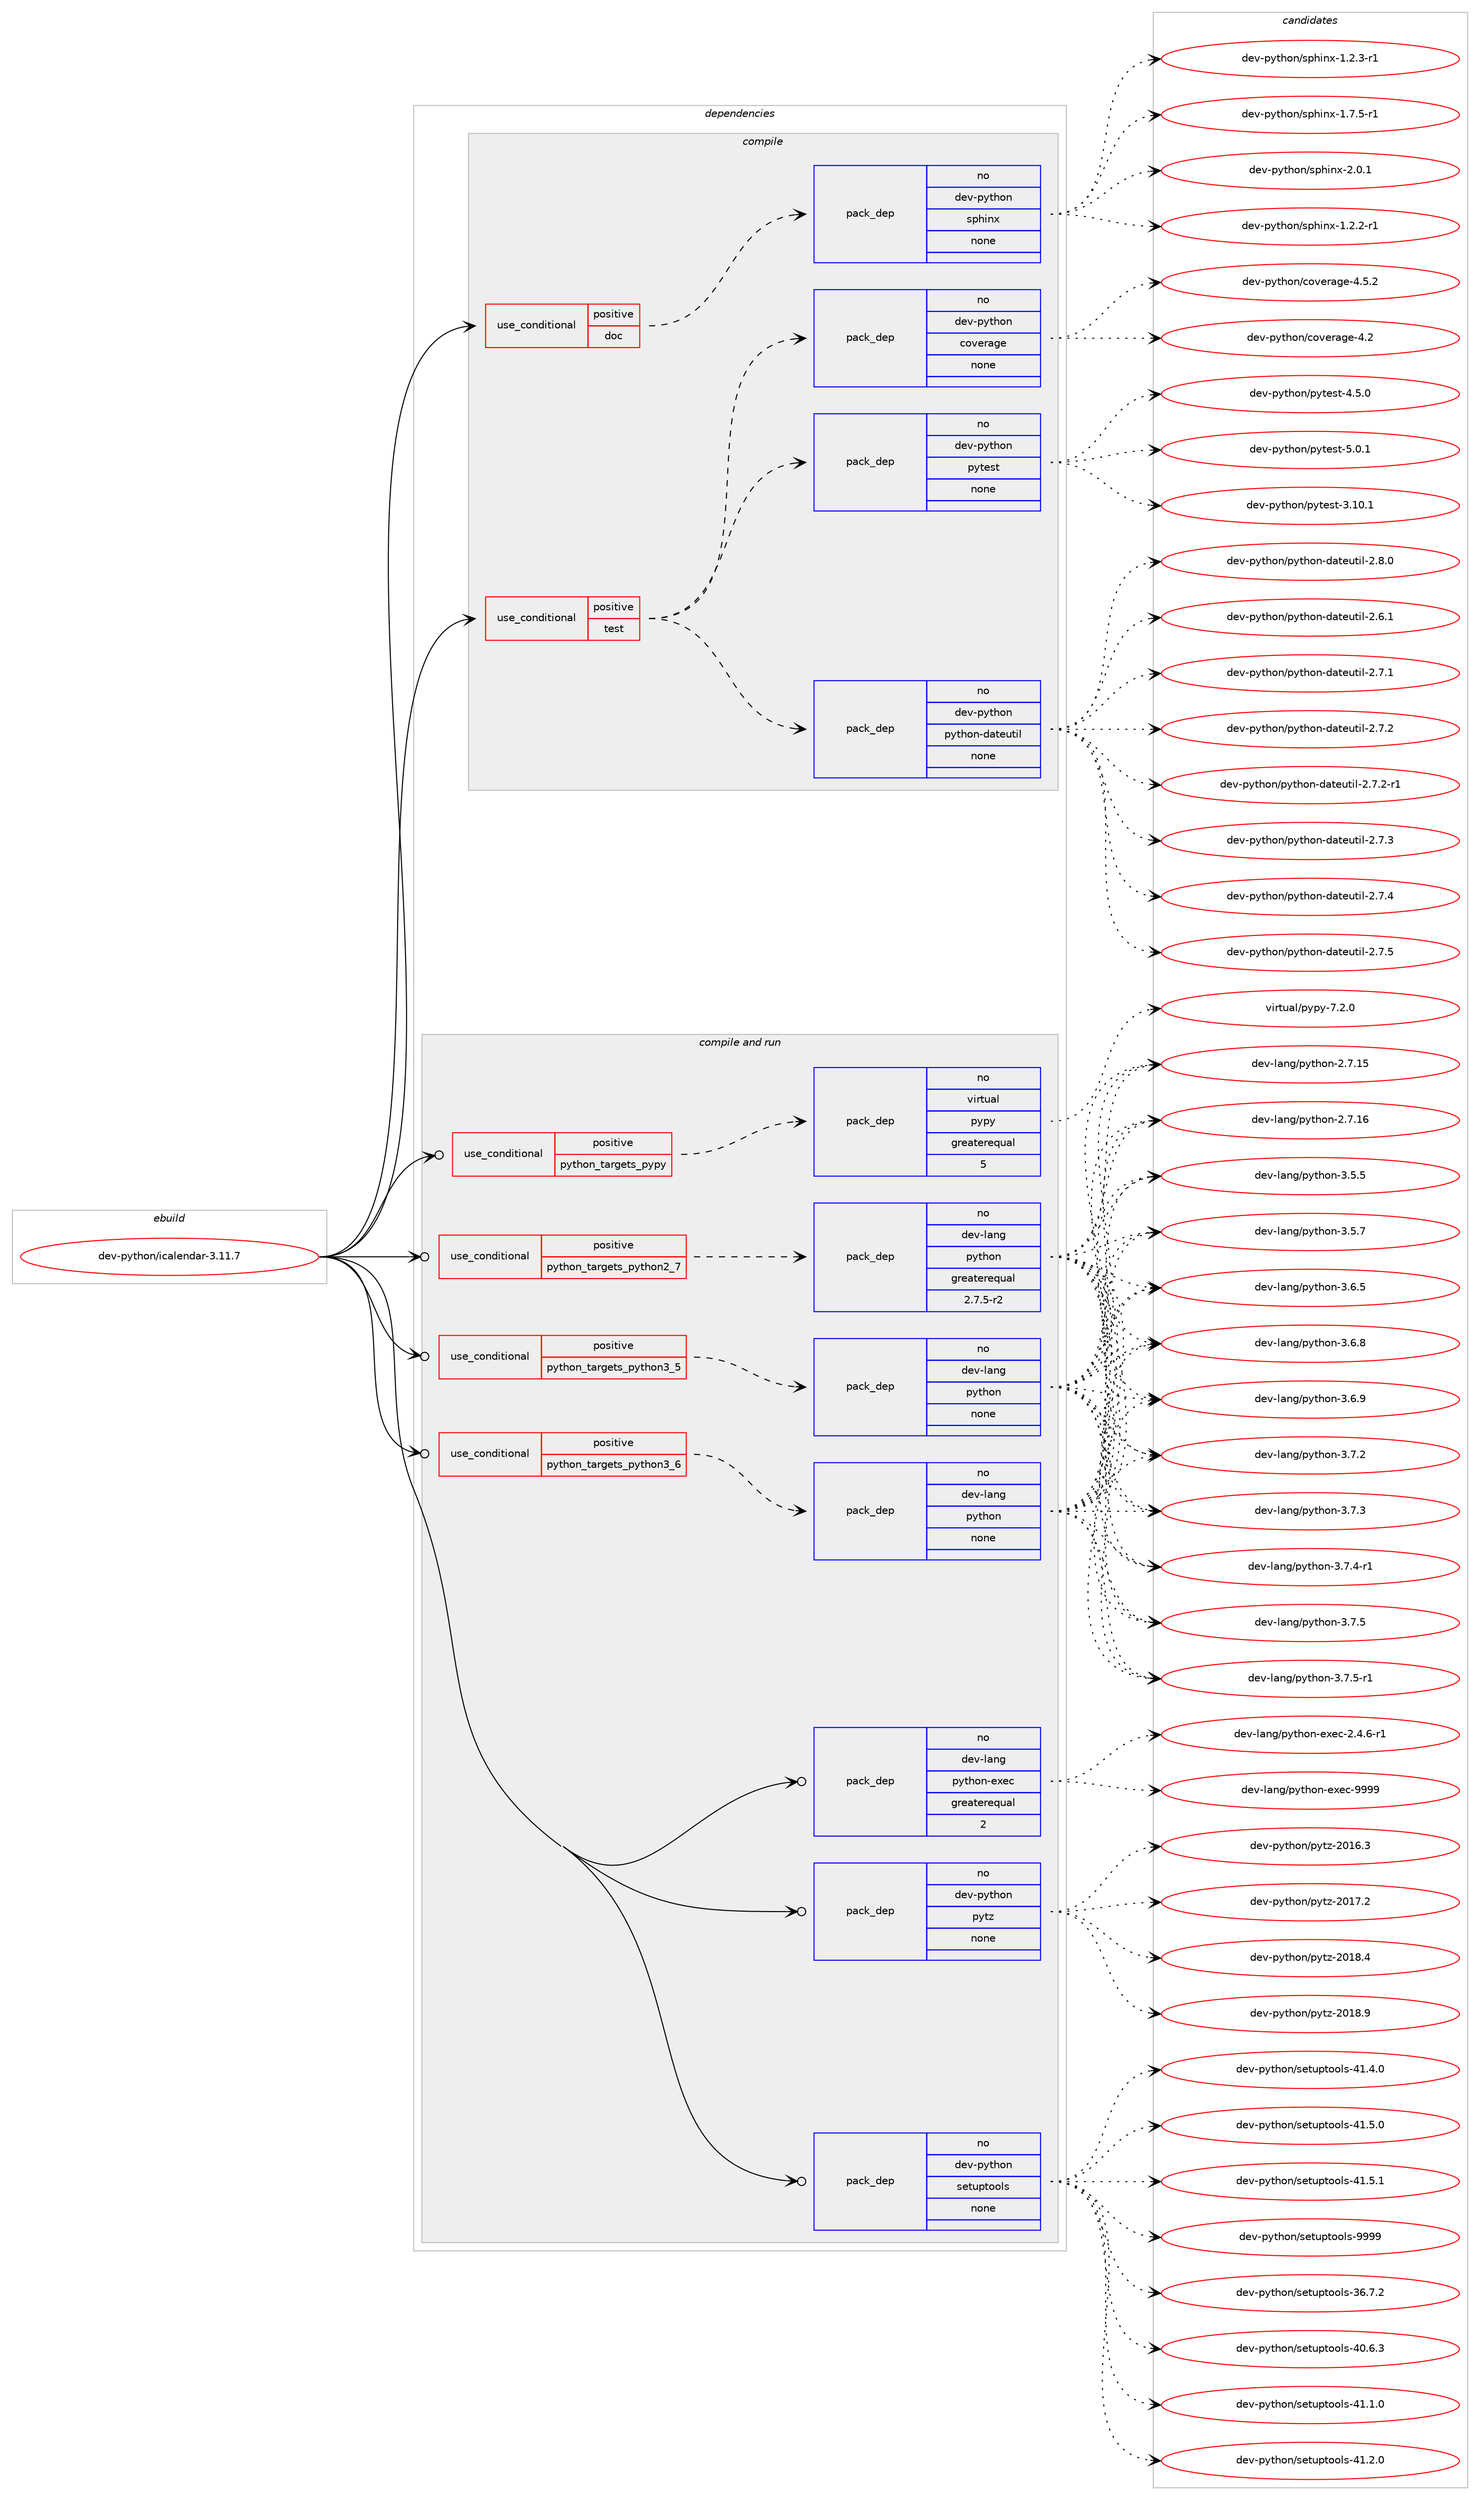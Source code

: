 digraph prolog {

# *************
# Graph options
# *************

newrank=true;
concentrate=true;
compound=true;
graph [rankdir=LR,fontname=Helvetica,fontsize=10,ranksep=1.5];#, ranksep=2.5, nodesep=0.2];
edge  [arrowhead=vee];
node  [fontname=Helvetica,fontsize=10];

# **********
# The ebuild
# **********

subgraph cluster_leftcol {
color=gray;
rank=same;
label=<<i>ebuild</i>>;
id [label="dev-python/icalendar-3.11.7", color=red, width=4, href="../dev-python/icalendar-3.11.7.svg"];
}

# ****************
# The dependencies
# ****************

subgraph cluster_midcol {
color=gray;
label=<<i>dependencies</i>>;
subgraph cluster_compile {
fillcolor="#eeeeee";
style=filled;
label=<<i>compile</i>>;
subgraph cond140714 {
dependency609052 [label=<<TABLE BORDER="0" CELLBORDER="1" CELLSPACING="0" CELLPADDING="4"><TR><TD ROWSPAN="3" CELLPADDING="10">use_conditional</TD></TR><TR><TD>positive</TD></TR><TR><TD>doc</TD></TR></TABLE>>, shape=none, color=red];
subgraph pack456539 {
dependency609053 [label=<<TABLE BORDER="0" CELLBORDER="1" CELLSPACING="0" CELLPADDING="4" WIDTH="220"><TR><TD ROWSPAN="6" CELLPADDING="30">pack_dep</TD></TR><TR><TD WIDTH="110">no</TD></TR><TR><TD>dev-python</TD></TR><TR><TD>sphinx</TD></TR><TR><TD>none</TD></TR><TR><TD></TD></TR></TABLE>>, shape=none, color=blue];
}
dependency609052:e -> dependency609053:w [weight=20,style="dashed",arrowhead="vee"];
}
id:e -> dependency609052:w [weight=20,style="solid",arrowhead="vee"];
subgraph cond140715 {
dependency609054 [label=<<TABLE BORDER="0" CELLBORDER="1" CELLSPACING="0" CELLPADDING="4"><TR><TD ROWSPAN="3" CELLPADDING="10">use_conditional</TD></TR><TR><TD>positive</TD></TR><TR><TD>test</TD></TR></TABLE>>, shape=none, color=red];
subgraph pack456540 {
dependency609055 [label=<<TABLE BORDER="0" CELLBORDER="1" CELLSPACING="0" CELLPADDING="4" WIDTH="220"><TR><TD ROWSPAN="6" CELLPADDING="30">pack_dep</TD></TR><TR><TD WIDTH="110">no</TD></TR><TR><TD>dev-python</TD></TR><TR><TD>python-dateutil</TD></TR><TR><TD>none</TD></TR><TR><TD></TD></TR></TABLE>>, shape=none, color=blue];
}
dependency609054:e -> dependency609055:w [weight=20,style="dashed",arrowhead="vee"];
subgraph pack456541 {
dependency609056 [label=<<TABLE BORDER="0" CELLBORDER="1" CELLSPACING="0" CELLPADDING="4" WIDTH="220"><TR><TD ROWSPAN="6" CELLPADDING="30">pack_dep</TD></TR><TR><TD WIDTH="110">no</TD></TR><TR><TD>dev-python</TD></TR><TR><TD>pytest</TD></TR><TR><TD>none</TD></TR><TR><TD></TD></TR></TABLE>>, shape=none, color=blue];
}
dependency609054:e -> dependency609056:w [weight=20,style="dashed",arrowhead="vee"];
subgraph pack456542 {
dependency609057 [label=<<TABLE BORDER="0" CELLBORDER="1" CELLSPACING="0" CELLPADDING="4" WIDTH="220"><TR><TD ROWSPAN="6" CELLPADDING="30">pack_dep</TD></TR><TR><TD WIDTH="110">no</TD></TR><TR><TD>dev-python</TD></TR><TR><TD>coverage</TD></TR><TR><TD>none</TD></TR><TR><TD></TD></TR></TABLE>>, shape=none, color=blue];
}
dependency609054:e -> dependency609057:w [weight=20,style="dashed",arrowhead="vee"];
}
id:e -> dependency609054:w [weight=20,style="solid",arrowhead="vee"];
}
subgraph cluster_compileandrun {
fillcolor="#eeeeee";
style=filled;
label=<<i>compile and run</i>>;
subgraph cond140716 {
dependency609058 [label=<<TABLE BORDER="0" CELLBORDER="1" CELLSPACING="0" CELLPADDING="4"><TR><TD ROWSPAN="3" CELLPADDING="10">use_conditional</TD></TR><TR><TD>positive</TD></TR><TR><TD>python_targets_pypy</TD></TR></TABLE>>, shape=none, color=red];
subgraph pack456543 {
dependency609059 [label=<<TABLE BORDER="0" CELLBORDER="1" CELLSPACING="0" CELLPADDING="4" WIDTH="220"><TR><TD ROWSPAN="6" CELLPADDING="30">pack_dep</TD></TR><TR><TD WIDTH="110">no</TD></TR><TR><TD>virtual</TD></TR><TR><TD>pypy</TD></TR><TR><TD>greaterequal</TD></TR><TR><TD>5</TD></TR></TABLE>>, shape=none, color=blue];
}
dependency609058:e -> dependency609059:w [weight=20,style="dashed",arrowhead="vee"];
}
id:e -> dependency609058:w [weight=20,style="solid",arrowhead="odotvee"];
subgraph cond140717 {
dependency609060 [label=<<TABLE BORDER="0" CELLBORDER="1" CELLSPACING="0" CELLPADDING="4"><TR><TD ROWSPAN="3" CELLPADDING="10">use_conditional</TD></TR><TR><TD>positive</TD></TR><TR><TD>python_targets_python2_7</TD></TR></TABLE>>, shape=none, color=red];
subgraph pack456544 {
dependency609061 [label=<<TABLE BORDER="0" CELLBORDER="1" CELLSPACING="0" CELLPADDING="4" WIDTH="220"><TR><TD ROWSPAN="6" CELLPADDING="30">pack_dep</TD></TR><TR><TD WIDTH="110">no</TD></TR><TR><TD>dev-lang</TD></TR><TR><TD>python</TD></TR><TR><TD>greaterequal</TD></TR><TR><TD>2.7.5-r2</TD></TR></TABLE>>, shape=none, color=blue];
}
dependency609060:e -> dependency609061:w [weight=20,style="dashed",arrowhead="vee"];
}
id:e -> dependency609060:w [weight=20,style="solid",arrowhead="odotvee"];
subgraph cond140718 {
dependency609062 [label=<<TABLE BORDER="0" CELLBORDER="1" CELLSPACING="0" CELLPADDING="4"><TR><TD ROWSPAN="3" CELLPADDING="10">use_conditional</TD></TR><TR><TD>positive</TD></TR><TR><TD>python_targets_python3_5</TD></TR></TABLE>>, shape=none, color=red];
subgraph pack456545 {
dependency609063 [label=<<TABLE BORDER="0" CELLBORDER="1" CELLSPACING="0" CELLPADDING="4" WIDTH="220"><TR><TD ROWSPAN="6" CELLPADDING="30">pack_dep</TD></TR><TR><TD WIDTH="110">no</TD></TR><TR><TD>dev-lang</TD></TR><TR><TD>python</TD></TR><TR><TD>none</TD></TR><TR><TD></TD></TR></TABLE>>, shape=none, color=blue];
}
dependency609062:e -> dependency609063:w [weight=20,style="dashed",arrowhead="vee"];
}
id:e -> dependency609062:w [weight=20,style="solid",arrowhead="odotvee"];
subgraph cond140719 {
dependency609064 [label=<<TABLE BORDER="0" CELLBORDER="1" CELLSPACING="0" CELLPADDING="4"><TR><TD ROWSPAN="3" CELLPADDING="10">use_conditional</TD></TR><TR><TD>positive</TD></TR><TR><TD>python_targets_python3_6</TD></TR></TABLE>>, shape=none, color=red];
subgraph pack456546 {
dependency609065 [label=<<TABLE BORDER="0" CELLBORDER="1" CELLSPACING="0" CELLPADDING="4" WIDTH="220"><TR><TD ROWSPAN="6" CELLPADDING="30">pack_dep</TD></TR><TR><TD WIDTH="110">no</TD></TR><TR><TD>dev-lang</TD></TR><TR><TD>python</TD></TR><TR><TD>none</TD></TR><TR><TD></TD></TR></TABLE>>, shape=none, color=blue];
}
dependency609064:e -> dependency609065:w [weight=20,style="dashed",arrowhead="vee"];
}
id:e -> dependency609064:w [weight=20,style="solid",arrowhead="odotvee"];
subgraph pack456547 {
dependency609066 [label=<<TABLE BORDER="0" CELLBORDER="1" CELLSPACING="0" CELLPADDING="4" WIDTH="220"><TR><TD ROWSPAN="6" CELLPADDING="30">pack_dep</TD></TR><TR><TD WIDTH="110">no</TD></TR><TR><TD>dev-lang</TD></TR><TR><TD>python-exec</TD></TR><TR><TD>greaterequal</TD></TR><TR><TD>2</TD></TR></TABLE>>, shape=none, color=blue];
}
id:e -> dependency609066:w [weight=20,style="solid",arrowhead="odotvee"];
subgraph pack456548 {
dependency609067 [label=<<TABLE BORDER="0" CELLBORDER="1" CELLSPACING="0" CELLPADDING="4" WIDTH="220"><TR><TD ROWSPAN="6" CELLPADDING="30">pack_dep</TD></TR><TR><TD WIDTH="110">no</TD></TR><TR><TD>dev-python</TD></TR><TR><TD>pytz</TD></TR><TR><TD>none</TD></TR><TR><TD></TD></TR></TABLE>>, shape=none, color=blue];
}
id:e -> dependency609067:w [weight=20,style="solid",arrowhead="odotvee"];
subgraph pack456549 {
dependency609068 [label=<<TABLE BORDER="0" CELLBORDER="1" CELLSPACING="0" CELLPADDING="4" WIDTH="220"><TR><TD ROWSPAN="6" CELLPADDING="30">pack_dep</TD></TR><TR><TD WIDTH="110">no</TD></TR><TR><TD>dev-python</TD></TR><TR><TD>setuptools</TD></TR><TR><TD>none</TD></TR><TR><TD></TD></TR></TABLE>>, shape=none, color=blue];
}
id:e -> dependency609068:w [weight=20,style="solid",arrowhead="odotvee"];
}
subgraph cluster_run {
fillcolor="#eeeeee";
style=filled;
label=<<i>run</i>>;
}
}

# **************
# The candidates
# **************

subgraph cluster_choices {
rank=same;
color=gray;
label=<<i>candidates</i>>;

subgraph choice456539 {
color=black;
nodesep=1;
choice10010111845112121116104111110471151121041051101204549465046504511449 [label="dev-python/sphinx-1.2.2-r1", color=red, width=4,href="../dev-python/sphinx-1.2.2-r1.svg"];
choice10010111845112121116104111110471151121041051101204549465046514511449 [label="dev-python/sphinx-1.2.3-r1", color=red, width=4,href="../dev-python/sphinx-1.2.3-r1.svg"];
choice10010111845112121116104111110471151121041051101204549465546534511449 [label="dev-python/sphinx-1.7.5-r1", color=red, width=4,href="../dev-python/sphinx-1.7.5-r1.svg"];
choice1001011184511212111610411111047115112104105110120455046484649 [label="dev-python/sphinx-2.0.1", color=red, width=4,href="../dev-python/sphinx-2.0.1.svg"];
dependency609053:e -> choice10010111845112121116104111110471151121041051101204549465046504511449:w [style=dotted,weight="100"];
dependency609053:e -> choice10010111845112121116104111110471151121041051101204549465046514511449:w [style=dotted,weight="100"];
dependency609053:e -> choice10010111845112121116104111110471151121041051101204549465546534511449:w [style=dotted,weight="100"];
dependency609053:e -> choice1001011184511212111610411111047115112104105110120455046484649:w [style=dotted,weight="100"];
}
subgraph choice456540 {
color=black;
nodesep=1;
choice10010111845112121116104111110471121211161041111104510097116101117116105108455046544649 [label="dev-python/python-dateutil-2.6.1", color=red, width=4,href="../dev-python/python-dateutil-2.6.1.svg"];
choice10010111845112121116104111110471121211161041111104510097116101117116105108455046554649 [label="dev-python/python-dateutil-2.7.1", color=red, width=4,href="../dev-python/python-dateutil-2.7.1.svg"];
choice10010111845112121116104111110471121211161041111104510097116101117116105108455046554650 [label="dev-python/python-dateutil-2.7.2", color=red, width=4,href="../dev-python/python-dateutil-2.7.2.svg"];
choice100101118451121211161041111104711212111610411111045100971161011171161051084550465546504511449 [label="dev-python/python-dateutil-2.7.2-r1", color=red, width=4,href="../dev-python/python-dateutil-2.7.2-r1.svg"];
choice10010111845112121116104111110471121211161041111104510097116101117116105108455046554651 [label="dev-python/python-dateutil-2.7.3", color=red, width=4,href="../dev-python/python-dateutil-2.7.3.svg"];
choice10010111845112121116104111110471121211161041111104510097116101117116105108455046554652 [label="dev-python/python-dateutil-2.7.4", color=red, width=4,href="../dev-python/python-dateutil-2.7.4.svg"];
choice10010111845112121116104111110471121211161041111104510097116101117116105108455046554653 [label="dev-python/python-dateutil-2.7.5", color=red, width=4,href="../dev-python/python-dateutil-2.7.5.svg"];
choice10010111845112121116104111110471121211161041111104510097116101117116105108455046564648 [label="dev-python/python-dateutil-2.8.0", color=red, width=4,href="../dev-python/python-dateutil-2.8.0.svg"];
dependency609055:e -> choice10010111845112121116104111110471121211161041111104510097116101117116105108455046544649:w [style=dotted,weight="100"];
dependency609055:e -> choice10010111845112121116104111110471121211161041111104510097116101117116105108455046554649:w [style=dotted,weight="100"];
dependency609055:e -> choice10010111845112121116104111110471121211161041111104510097116101117116105108455046554650:w [style=dotted,weight="100"];
dependency609055:e -> choice100101118451121211161041111104711212111610411111045100971161011171161051084550465546504511449:w [style=dotted,weight="100"];
dependency609055:e -> choice10010111845112121116104111110471121211161041111104510097116101117116105108455046554651:w [style=dotted,weight="100"];
dependency609055:e -> choice10010111845112121116104111110471121211161041111104510097116101117116105108455046554652:w [style=dotted,weight="100"];
dependency609055:e -> choice10010111845112121116104111110471121211161041111104510097116101117116105108455046554653:w [style=dotted,weight="100"];
dependency609055:e -> choice10010111845112121116104111110471121211161041111104510097116101117116105108455046564648:w [style=dotted,weight="100"];
}
subgraph choice456541 {
color=black;
nodesep=1;
choice100101118451121211161041111104711212111610111511645514649484649 [label="dev-python/pytest-3.10.1", color=red, width=4,href="../dev-python/pytest-3.10.1.svg"];
choice1001011184511212111610411111047112121116101115116455246534648 [label="dev-python/pytest-4.5.0", color=red, width=4,href="../dev-python/pytest-4.5.0.svg"];
choice1001011184511212111610411111047112121116101115116455346484649 [label="dev-python/pytest-5.0.1", color=red, width=4,href="../dev-python/pytest-5.0.1.svg"];
dependency609056:e -> choice100101118451121211161041111104711212111610111511645514649484649:w [style=dotted,weight="100"];
dependency609056:e -> choice1001011184511212111610411111047112121116101115116455246534648:w [style=dotted,weight="100"];
dependency609056:e -> choice1001011184511212111610411111047112121116101115116455346484649:w [style=dotted,weight="100"];
}
subgraph choice456542 {
color=black;
nodesep=1;
choice1001011184511212111610411111047991111181011149710310145524650 [label="dev-python/coverage-4.2", color=red, width=4,href="../dev-python/coverage-4.2.svg"];
choice10010111845112121116104111110479911111810111497103101455246534650 [label="dev-python/coverage-4.5.2", color=red, width=4,href="../dev-python/coverage-4.5.2.svg"];
dependency609057:e -> choice1001011184511212111610411111047991111181011149710310145524650:w [style=dotted,weight="100"];
dependency609057:e -> choice10010111845112121116104111110479911111810111497103101455246534650:w [style=dotted,weight="100"];
}
subgraph choice456543 {
color=black;
nodesep=1;
choice1181051141161179710847112121112121455546504648 [label="virtual/pypy-7.2.0", color=red, width=4,href="../virtual/pypy-7.2.0.svg"];
dependency609059:e -> choice1181051141161179710847112121112121455546504648:w [style=dotted,weight="100"];
}
subgraph choice456544 {
color=black;
nodesep=1;
choice10010111845108971101034711212111610411111045504655464953 [label="dev-lang/python-2.7.15", color=red, width=4,href="../dev-lang/python-2.7.15.svg"];
choice10010111845108971101034711212111610411111045504655464954 [label="dev-lang/python-2.7.16", color=red, width=4,href="../dev-lang/python-2.7.16.svg"];
choice100101118451089711010347112121116104111110455146534653 [label="dev-lang/python-3.5.5", color=red, width=4,href="../dev-lang/python-3.5.5.svg"];
choice100101118451089711010347112121116104111110455146534655 [label="dev-lang/python-3.5.7", color=red, width=4,href="../dev-lang/python-3.5.7.svg"];
choice100101118451089711010347112121116104111110455146544653 [label="dev-lang/python-3.6.5", color=red, width=4,href="../dev-lang/python-3.6.5.svg"];
choice100101118451089711010347112121116104111110455146544656 [label="dev-lang/python-3.6.8", color=red, width=4,href="../dev-lang/python-3.6.8.svg"];
choice100101118451089711010347112121116104111110455146544657 [label="dev-lang/python-3.6.9", color=red, width=4,href="../dev-lang/python-3.6.9.svg"];
choice100101118451089711010347112121116104111110455146554650 [label="dev-lang/python-3.7.2", color=red, width=4,href="../dev-lang/python-3.7.2.svg"];
choice100101118451089711010347112121116104111110455146554651 [label="dev-lang/python-3.7.3", color=red, width=4,href="../dev-lang/python-3.7.3.svg"];
choice1001011184510897110103471121211161041111104551465546524511449 [label="dev-lang/python-3.7.4-r1", color=red, width=4,href="../dev-lang/python-3.7.4-r1.svg"];
choice100101118451089711010347112121116104111110455146554653 [label="dev-lang/python-3.7.5", color=red, width=4,href="../dev-lang/python-3.7.5.svg"];
choice1001011184510897110103471121211161041111104551465546534511449 [label="dev-lang/python-3.7.5-r1", color=red, width=4,href="../dev-lang/python-3.7.5-r1.svg"];
dependency609061:e -> choice10010111845108971101034711212111610411111045504655464953:w [style=dotted,weight="100"];
dependency609061:e -> choice10010111845108971101034711212111610411111045504655464954:w [style=dotted,weight="100"];
dependency609061:e -> choice100101118451089711010347112121116104111110455146534653:w [style=dotted,weight="100"];
dependency609061:e -> choice100101118451089711010347112121116104111110455146534655:w [style=dotted,weight="100"];
dependency609061:e -> choice100101118451089711010347112121116104111110455146544653:w [style=dotted,weight="100"];
dependency609061:e -> choice100101118451089711010347112121116104111110455146544656:w [style=dotted,weight="100"];
dependency609061:e -> choice100101118451089711010347112121116104111110455146544657:w [style=dotted,weight="100"];
dependency609061:e -> choice100101118451089711010347112121116104111110455146554650:w [style=dotted,weight="100"];
dependency609061:e -> choice100101118451089711010347112121116104111110455146554651:w [style=dotted,weight="100"];
dependency609061:e -> choice1001011184510897110103471121211161041111104551465546524511449:w [style=dotted,weight="100"];
dependency609061:e -> choice100101118451089711010347112121116104111110455146554653:w [style=dotted,weight="100"];
dependency609061:e -> choice1001011184510897110103471121211161041111104551465546534511449:w [style=dotted,weight="100"];
}
subgraph choice456545 {
color=black;
nodesep=1;
choice10010111845108971101034711212111610411111045504655464953 [label="dev-lang/python-2.7.15", color=red, width=4,href="../dev-lang/python-2.7.15.svg"];
choice10010111845108971101034711212111610411111045504655464954 [label="dev-lang/python-2.7.16", color=red, width=4,href="../dev-lang/python-2.7.16.svg"];
choice100101118451089711010347112121116104111110455146534653 [label="dev-lang/python-3.5.5", color=red, width=4,href="../dev-lang/python-3.5.5.svg"];
choice100101118451089711010347112121116104111110455146534655 [label="dev-lang/python-3.5.7", color=red, width=4,href="../dev-lang/python-3.5.7.svg"];
choice100101118451089711010347112121116104111110455146544653 [label="dev-lang/python-3.6.5", color=red, width=4,href="../dev-lang/python-3.6.5.svg"];
choice100101118451089711010347112121116104111110455146544656 [label="dev-lang/python-3.6.8", color=red, width=4,href="../dev-lang/python-3.6.8.svg"];
choice100101118451089711010347112121116104111110455146544657 [label="dev-lang/python-3.6.9", color=red, width=4,href="../dev-lang/python-3.6.9.svg"];
choice100101118451089711010347112121116104111110455146554650 [label="dev-lang/python-3.7.2", color=red, width=4,href="../dev-lang/python-3.7.2.svg"];
choice100101118451089711010347112121116104111110455146554651 [label="dev-lang/python-3.7.3", color=red, width=4,href="../dev-lang/python-3.7.3.svg"];
choice1001011184510897110103471121211161041111104551465546524511449 [label="dev-lang/python-3.7.4-r1", color=red, width=4,href="../dev-lang/python-3.7.4-r1.svg"];
choice100101118451089711010347112121116104111110455146554653 [label="dev-lang/python-3.7.5", color=red, width=4,href="../dev-lang/python-3.7.5.svg"];
choice1001011184510897110103471121211161041111104551465546534511449 [label="dev-lang/python-3.7.5-r1", color=red, width=4,href="../dev-lang/python-3.7.5-r1.svg"];
dependency609063:e -> choice10010111845108971101034711212111610411111045504655464953:w [style=dotted,weight="100"];
dependency609063:e -> choice10010111845108971101034711212111610411111045504655464954:w [style=dotted,weight="100"];
dependency609063:e -> choice100101118451089711010347112121116104111110455146534653:w [style=dotted,weight="100"];
dependency609063:e -> choice100101118451089711010347112121116104111110455146534655:w [style=dotted,weight="100"];
dependency609063:e -> choice100101118451089711010347112121116104111110455146544653:w [style=dotted,weight="100"];
dependency609063:e -> choice100101118451089711010347112121116104111110455146544656:w [style=dotted,weight="100"];
dependency609063:e -> choice100101118451089711010347112121116104111110455146544657:w [style=dotted,weight="100"];
dependency609063:e -> choice100101118451089711010347112121116104111110455146554650:w [style=dotted,weight="100"];
dependency609063:e -> choice100101118451089711010347112121116104111110455146554651:w [style=dotted,weight="100"];
dependency609063:e -> choice1001011184510897110103471121211161041111104551465546524511449:w [style=dotted,weight="100"];
dependency609063:e -> choice100101118451089711010347112121116104111110455146554653:w [style=dotted,weight="100"];
dependency609063:e -> choice1001011184510897110103471121211161041111104551465546534511449:w [style=dotted,weight="100"];
}
subgraph choice456546 {
color=black;
nodesep=1;
choice10010111845108971101034711212111610411111045504655464953 [label="dev-lang/python-2.7.15", color=red, width=4,href="../dev-lang/python-2.7.15.svg"];
choice10010111845108971101034711212111610411111045504655464954 [label="dev-lang/python-2.7.16", color=red, width=4,href="../dev-lang/python-2.7.16.svg"];
choice100101118451089711010347112121116104111110455146534653 [label="dev-lang/python-3.5.5", color=red, width=4,href="../dev-lang/python-3.5.5.svg"];
choice100101118451089711010347112121116104111110455146534655 [label="dev-lang/python-3.5.7", color=red, width=4,href="../dev-lang/python-3.5.7.svg"];
choice100101118451089711010347112121116104111110455146544653 [label="dev-lang/python-3.6.5", color=red, width=4,href="../dev-lang/python-3.6.5.svg"];
choice100101118451089711010347112121116104111110455146544656 [label="dev-lang/python-3.6.8", color=red, width=4,href="../dev-lang/python-3.6.8.svg"];
choice100101118451089711010347112121116104111110455146544657 [label="dev-lang/python-3.6.9", color=red, width=4,href="../dev-lang/python-3.6.9.svg"];
choice100101118451089711010347112121116104111110455146554650 [label="dev-lang/python-3.7.2", color=red, width=4,href="../dev-lang/python-3.7.2.svg"];
choice100101118451089711010347112121116104111110455146554651 [label="dev-lang/python-3.7.3", color=red, width=4,href="../dev-lang/python-3.7.3.svg"];
choice1001011184510897110103471121211161041111104551465546524511449 [label="dev-lang/python-3.7.4-r1", color=red, width=4,href="../dev-lang/python-3.7.4-r1.svg"];
choice100101118451089711010347112121116104111110455146554653 [label="dev-lang/python-3.7.5", color=red, width=4,href="../dev-lang/python-3.7.5.svg"];
choice1001011184510897110103471121211161041111104551465546534511449 [label="dev-lang/python-3.7.5-r1", color=red, width=4,href="../dev-lang/python-3.7.5-r1.svg"];
dependency609065:e -> choice10010111845108971101034711212111610411111045504655464953:w [style=dotted,weight="100"];
dependency609065:e -> choice10010111845108971101034711212111610411111045504655464954:w [style=dotted,weight="100"];
dependency609065:e -> choice100101118451089711010347112121116104111110455146534653:w [style=dotted,weight="100"];
dependency609065:e -> choice100101118451089711010347112121116104111110455146534655:w [style=dotted,weight="100"];
dependency609065:e -> choice100101118451089711010347112121116104111110455146544653:w [style=dotted,weight="100"];
dependency609065:e -> choice100101118451089711010347112121116104111110455146544656:w [style=dotted,weight="100"];
dependency609065:e -> choice100101118451089711010347112121116104111110455146544657:w [style=dotted,weight="100"];
dependency609065:e -> choice100101118451089711010347112121116104111110455146554650:w [style=dotted,weight="100"];
dependency609065:e -> choice100101118451089711010347112121116104111110455146554651:w [style=dotted,weight="100"];
dependency609065:e -> choice1001011184510897110103471121211161041111104551465546524511449:w [style=dotted,weight="100"];
dependency609065:e -> choice100101118451089711010347112121116104111110455146554653:w [style=dotted,weight="100"];
dependency609065:e -> choice1001011184510897110103471121211161041111104551465546534511449:w [style=dotted,weight="100"];
}
subgraph choice456547 {
color=black;
nodesep=1;
choice10010111845108971101034711212111610411111045101120101994550465246544511449 [label="dev-lang/python-exec-2.4.6-r1", color=red, width=4,href="../dev-lang/python-exec-2.4.6-r1.svg"];
choice10010111845108971101034711212111610411111045101120101994557575757 [label="dev-lang/python-exec-9999", color=red, width=4,href="../dev-lang/python-exec-9999.svg"];
dependency609066:e -> choice10010111845108971101034711212111610411111045101120101994550465246544511449:w [style=dotted,weight="100"];
dependency609066:e -> choice10010111845108971101034711212111610411111045101120101994557575757:w [style=dotted,weight="100"];
}
subgraph choice456548 {
color=black;
nodesep=1;
choice100101118451121211161041111104711212111612245504849544651 [label="dev-python/pytz-2016.3", color=red, width=4,href="../dev-python/pytz-2016.3.svg"];
choice100101118451121211161041111104711212111612245504849554650 [label="dev-python/pytz-2017.2", color=red, width=4,href="../dev-python/pytz-2017.2.svg"];
choice100101118451121211161041111104711212111612245504849564652 [label="dev-python/pytz-2018.4", color=red, width=4,href="../dev-python/pytz-2018.4.svg"];
choice100101118451121211161041111104711212111612245504849564657 [label="dev-python/pytz-2018.9", color=red, width=4,href="../dev-python/pytz-2018.9.svg"];
dependency609067:e -> choice100101118451121211161041111104711212111612245504849544651:w [style=dotted,weight="100"];
dependency609067:e -> choice100101118451121211161041111104711212111612245504849554650:w [style=dotted,weight="100"];
dependency609067:e -> choice100101118451121211161041111104711212111612245504849564652:w [style=dotted,weight="100"];
dependency609067:e -> choice100101118451121211161041111104711212111612245504849564657:w [style=dotted,weight="100"];
}
subgraph choice456549 {
color=black;
nodesep=1;
choice100101118451121211161041111104711510111611711211611111110811545515446554650 [label="dev-python/setuptools-36.7.2", color=red, width=4,href="../dev-python/setuptools-36.7.2.svg"];
choice100101118451121211161041111104711510111611711211611111110811545524846544651 [label="dev-python/setuptools-40.6.3", color=red, width=4,href="../dev-python/setuptools-40.6.3.svg"];
choice100101118451121211161041111104711510111611711211611111110811545524946494648 [label="dev-python/setuptools-41.1.0", color=red, width=4,href="../dev-python/setuptools-41.1.0.svg"];
choice100101118451121211161041111104711510111611711211611111110811545524946504648 [label="dev-python/setuptools-41.2.0", color=red, width=4,href="../dev-python/setuptools-41.2.0.svg"];
choice100101118451121211161041111104711510111611711211611111110811545524946524648 [label="dev-python/setuptools-41.4.0", color=red, width=4,href="../dev-python/setuptools-41.4.0.svg"];
choice100101118451121211161041111104711510111611711211611111110811545524946534648 [label="dev-python/setuptools-41.5.0", color=red, width=4,href="../dev-python/setuptools-41.5.0.svg"];
choice100101118451121211161041111104711510111611711211611111110811545524946534649 [label="dev-python/setuptools-41.5.1", color=red, width=4,href="../dev-python/setuptools-41.5.1.svg"];
choice10010111845112121116104111110471151011161171121161111111081154557575757 [label="dev-python/setuptools-9999", color=red, width=4,href="../dev-python/setuptools-9999.svg"];
dependency609068:e -> choice100101118451121211161041111104711510111611711211611111110811545515446554650:w [style=dotted,weight="100"];
dependency609068:e -> choice100101118451121211161041111104711510111611711211611111110811545524846544651:w [style=dotted,weight="100"];
dependency609068:e -> choice100101118451121211161041111104711510111611711211611111110811545524946494648:w [style=dotted,weight="100"];
dependency609068:e -> choice100101118451121211161041111104711510111611711211611111110811545524946504648:w [style=dotted,weight="100"];
dependency609068:e -> choice100101118451121211161041111104711510111611711211611111110811545524946524648:w [style=dotted,weight="100"];
dependency609068:e -> choice100101118451121211161041111104711510111611711211611111110811545524946534648:w [style=dotted,weight="100"];
dependency609068:e -> choice100101118451121211161041111104711510111611711211611111110811545524946534649:w [style=dotted,weight="100"];
dependency609068:e -> choice10010111845112121116104111110471151011161171121161111111081154557575757:w [style=dotted,weight="100"];
}
}

}
